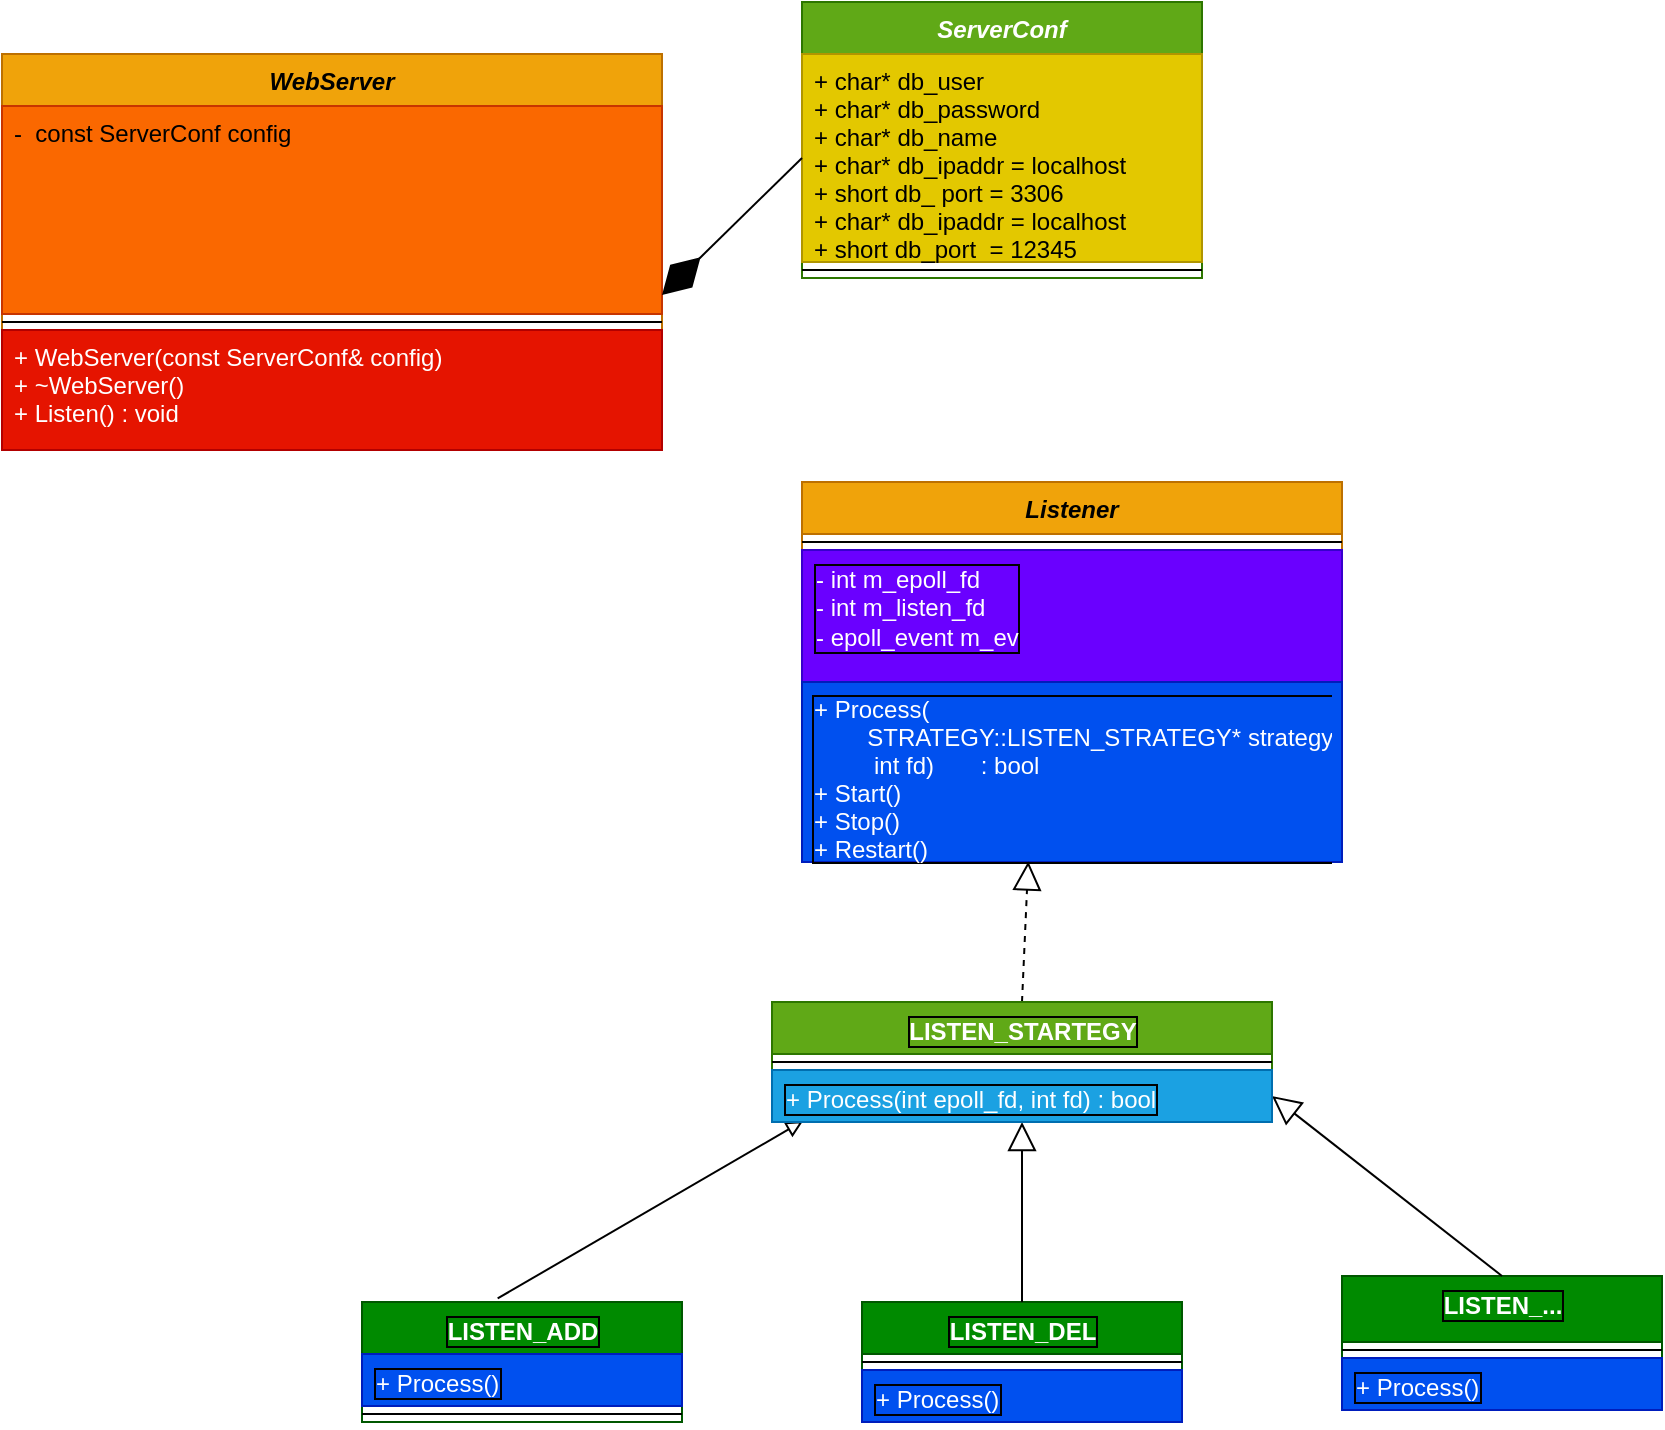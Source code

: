 <mxfile>
    <diagram id="rDH5jWo_x-GxzW24vils" name="第 1 页">
        <mxGraphModel dx="804" dy="647" grid="1" gridSize="10" guides="1" tooltips="1" connect="1" arrows="1" fold="1" page="1" pageScale="1" pageWidth="2339" pageHeight="3300" math="0" shadow="0">
            <root>
                <mxCell id="0"/>
                <mxCell id="1" parent="0"/>
                <mxCell id="2" value="WebServer&#10;" style="swimlane;fontStyle=3;align=center;verticalAlign=top;childLayout=stackLayout;horizontal=1;startSize=26;horizontalStack=0;resizeParent=1;resizeParentMax=0;resizeLast=0;collapsible=1;marginBottom=0;fillColor=#f0a30a;fontColor=#000000;strokeColor=#BD7000;" parent="1" vertex="1">
                    <mxGeometry x="350" y="456" width="330" height="198" as="geometry">
                        <mxRectangle x="70" y="90" width="90" height="26" as="alternateBounds"/>
                    </mxGeometry>
                </mxCell>
                <mxCell id="3" value="-  const ServerConf config&#10;" style="text;strokeColor=#C73500;fillColor=#fa6800;align=left;verticalAlign=top;spacingLeft=4;spacingRight=4;overflow=hidden;rotatable=0;points=[[0,0.5],[1,0.5]];portConstraint=eastwest;fontColor=#000000;" parent="2" vertex="1">
                    <mxGeometry y="26" width="330" height="104" as="geometry"/>
                </mxCell>
                <mxCell id="4" value="" style="line;strokeWidth=1;fillColor=none;align=left;verticalAlign=middle;spacingTop=-1;spacingLeft=3;spacingRight=3;rotatable=0;labelPosition=right;points=[];portConstraint=eastwest;" parent="2" vertex="1">
                    <mxGeometry y="130" width="330" height="8" as="geometry"/>
                </mxCell>
                <mxCell id="5" value="+ WebServer(const ServerConf&amp; config)&#10;+ ~WebServer()&#10;+ Listen() : void&#10;" style="text;strokeColor=#B20000;fillColor=#e51400;align=left;verticalAlign=top;spacingLeft=4;spacingRight=4;overflow=hidden;rotatable=0;points=[[0,0.5],[1,0.5]];portConstraint=eastwest;fontColor=#ffffff;" parent="2" vertex="1">
                    <mxGeometry y="138" width="330" height="60" as="geometry"/>
                </mxCell>
                <mxCell id="12" value="ServerConf" style="swimlane;fontStyle=3;align=center;verticalAlign=top;childLayout=stackLayout;horizontal=1;startSize=26;horizontalStack=0;resizeParent=1;resizeParentMax=0;resizeLast=0;collapsible=1;marginBottom=0;fillColor=#60a917;fontColor=#ffffff;strokeColor=#2D7600;" parent="1" vertex="1">
                    <mxGeometry x="750" y="430" width="200" height="138" as="geometry"/>
                </mxCell>
                <mxCell id="13" value="+ char* db_user&#10;+ char* db_password&#10;+ char* db_name&#10;+ char* db_ipaddr = localhost&#10;+ short db_ port = 3306&#10;+ char* db_ipaddr = localhost&#10;+ short db_port  = 12345&#10;" style="text;strokeColor=#B09500;fillColor=#e3c800;align=left;verticalAlign=top;spacingLeft=4;spacingRight=4;overflow=hidden;rotatable=0;points=[[0,0.5],[1,0.5]];portConstraint=eastwest;fontColor=#000000;" parent="12" vertex="1">
                    <mxGeometry y="26" width="200" height="104" as="geometry"/>
                </mxCell>
                <mxCell id="14" value="" style="line;strokeWidth=1;fillColor=none;align=left;verticalAlign=middle;spacingTop=-1;spacingLeft=3;spacingRight=3;rotatable=0;labelPosition=right;points=[];portConstraint=eastwest;" parent="12" vertex="1">
                    <mxGeometry y="130" width="200" height="8" as="geometry"/>
                </mxCell>
                <mxCell id="18" value="" style="endArrow=diamondThin;endFill=1;endSize=24;html=1;exitX=0;exitY=0.5;exitDx=0;exitDy=0;entryX=1;entryY=0.909;entryDx=0;entryDy=0;entryPerimeter=0;" parent="1" source="13" target="3" edge="1">
                    <mxGeometry width="160" relative="1" as="geometry">
                        <mxPoint x="680" y="690" as="sourcePoint"/>
                        <mxPoint x="680" y="509" as="targetPoint"/>
                        <Array as="points"/>
                    </mxGeometry>
                </mxCell>
                <mxCell id="23" value="Listener" style="swimlane;fontStyle=3;align=center;verticalAlign=top;childLayout=stackLayout;horizontal=1;startSize=26;horizontalStack=0;resizeParent=1;resizeParentMax=0;resizeLast=0;collapsible=1;marginBottom=0;fillColor=#f0a30a;fontColor=#000000;strokeColor=#BD7000;" vertex="1" parent="1">
                    <mxGeometry x="750" y="670" width="270" height="190" as="geometry"/>
                </mxCell>
                <mxCell id="25" value="" style="line;strokeWidth=1;fillColor=none;align=left;verticalAlign=middle;spacingTop=-1;spacingLeft=3;spacingRight=3;rotatable=0;labelPosition=right;points=[];portConstraint=eastwest;" vertex="1" parent="23">
                    <mxGeometry y="26" width="270" height="8" as="geometry"/>
                </mxCell>
                <mxCell id="24" value="- int m_epoll_fd&lt;br&gt;- int m_listen_fd&lt;br&gt;- epoll_event m_ev" style="text;align=left;verticalAlign=top;spacingLeft=4;spacingRight=4;overflow=hidden;rotatable=0;points=[[0,0.5],[1,0.5]];portConstraint=eastwest;whiteSpace=wrap;html=1;labelBackgroundColor=none;labelBorderColor=default;fillColor=#6a00ff;strokeColor=#3700CC;fontColor=#ffffff;" vertex="1" parent="23">
                    <mxGeometry y="34" width="270" height="66" as="geometry"/>
                </mxCell>
                <mxCell id="26" value="+ Process(&#10;        STRATEGY::LISTEN_STRATEGY* strategy,&#10;         int fd)       : bool&#10;+ Start()&#10;+ Stop()&#10;+ Restart()" style="text;strokeColor=#001DBC;fillColor=#0050ef;align=left;verticalAlign=top;spacingLeft=4;spacingRight=4;overflow=hidden;rotatable=0;points=[[0,0.5],[1,0.5]];portConstraint=eastwest;labelBorderColor=default;fontColor=#ffffff;" vertex="1" parent="23">
                    <mxGeometry y="100" width="270" height="90" as="geometry"/>
                </mxCell>
                <mxCell id="28" value="LISTEN_ADD" style="swimlane;fontStyle=1;align=center;verticalAlign=top;childLayout=stackLayout;horizontal=1;startSize=26;horizontalStack=0;resizeParent=1;resizeParentMax=0;resizeLast=0;collapsible=1;marginBottom=0;labelBackgroundColor=none;labelBorderColor=default;html=1;fillColor=#008a00;fontColor=#ffffff;strokeColor=#005700;" vertex="1" parent="1">
                    <mxGeometry x="530" y="1080" width="160" height="60" as="geometry"/>
                </mxCell>
                <mxCell id="31" value="+ Process()" style="text;strokeColor=#001DBC;fillColor=#0050ef;align=left;verticalAlign=top;spacingLeft=4;spacingRight=4;overflow=hidden;rotatable=0;points=[[0,0.5],[1,0.5]];portConstraint=eastwest;labelBackgroundColor=none;labelBorderColor=default;html=1;fontColor=#ffffff;" vertex="1" parent="28">
                    <mxGeometry y="26" width="160" height="26" as="geometry"/>
                </mxCell>
                <mxCell id="30" value="" style="line;strokeWidth=1;fillColor=none;align=left;verticalAlign=middle;spacingTop=-1;spacingLeft=3;spacingRight=3;rotatable=0;labelPosition=right;points=[];portConstraint=eastwest;labelBackgroundColor=none;labelBorderColor=default;html=1;" vertex="1" parent="28">
                    <mxGeometry y="52" width="160" height="8" as="geometry"/>
                </mxCell>
                <mxCell id="32" value="LISTEN_DEL" style="swimlane;fontStyle=1;align=center;verticalAlign=top;childLayout=stackLayout;horizontal=1;startSize=26;horizontalStack=0;resizeParent=1;resizeParentMax=0;resizeLast=0;collapsible=1;marginBottom=0;labelBackgroundColor=none;labelBorderColor=default;html=1;fillColor=#008a00;fontColor=#ffffff;strokeColor=#005700;" vertex="1" parent="1">
                    <mxGeometry x="780" y="1080" width="160" height="60" as="geometry"/>
                </mxCell>
                <mxCell id="34" value="" style="line;strokeWidth=1;fillColor=none;align=left;verticalAlign=middle;spacingTop=-1;spacingLeft=3;spacingRight=3;rotatable=0;labelPosition=right;points=[];portConstraint=eastwest;labelBackgroundColor=none;labelBorderColor=default;html=1;" vertex="1" parent="32">
                    <mxGeometry y="26" width="160" height="8" as="geometry"/>
                </mxCell>
                <mxCell id="35" value="+ Process()" style="text;strokeColor=#001DBC;fillColor=#0050ef;align=left;verticalAlign=top;spacingLeft=4;spacingRight=4;overflow=hidden;rotatable=0;points=[[0,0.5],[1,0.5]];portConstraint=eastwest;labelBackgroundColor=none;labelBorderColor=default;html=1;fontColor=#ffffff;" vertex="1" parent="32">
                    <mxGeometry y="34" width="160" height="26" as="geometry"/>
                </mxCell>
                <mxCell id="36" value="LISTEN_..." style="swimlane;fontStyle=1;align=center;verticalAlign=top;childLayout=stackLayout;horizontal=1;startSize=33;horizontalStack=0;resizeParent=1;resizeParentMax=0;resizeLast=0;collapsible=1;marginBottom=0;labelBackgroundColor=none;labelBorderColor=default;html=1;fillColor=#008a00;fontColor=#ffffff;strokeColor=#005700;" vertex="1" parent="1">
                    <mxGeometry x="1020" y="1067" width="160" height="67" as="geometry"/>
                </mxCell>
                <mxCell id="38" value="" style="line;strokeWidth=1;fillColor=none;align=left;verticalAlign=middle;spacingTop=-1;spacingLeft=3;spacingRight=3;rotatable=0;labelPosition=right;points=[];portConstraint=eastwest;labelBackgroundColor=none;labelBorderColor=default;html=1;" vertex="1" parent="36">
                    <mxGeometry y="33" width="160" height="8" as="geometry"/>
                </mxCell>
                <mxCell id="39" value="+ Process()" style="text;strokeColor=#001DBC;fillColor=#0050ef;align=left;verticalAlign=top;spacingLeft=4;spacingRight=4;overflow=hidden;rotatable=0;points=[[0,0.5],[1,0.5]];portConstraint=eastwest;labelBackgroundColor=none;labelBorderColor=default;html=1;fontColor=#ffffff;" vertex="1" parent="36">
                    <mxGeometry y="41" width="160" height="26" as="geometry"/>
                </mxCell>
                <mxCell id="42" value="" style="endArrow=block;endFill=0;html=1;exitX=0.424;exitY=-0.03;exitDx=0;exitDy=0;exitPerimeter=0;rounded=0;entryX=0.062;entryY=0.982;entryDx=0;entryDy=0;entryPerimeter=0;" edge="1" parent="1" source="28" target="66">
                    <mxGeometry width="160" relative="1" as="geometry">
                        <mxPoint x="720" y="700" as="sourcePoint"/>
                        <mxPoint x="790" y="955" as="targetPoint"/>
                    </mxGeometry>
                </mxCell>
                <mxCell id="44" value="" style="endArrow=block;endFill=0;endSize=12;html=1;exitX=0.5;exitY=0;exitDx=0;exitDy=0;entryX=1;entryY=0.5;entryDx=0;entryDy=0;" edge="1" parent="1" source="36" target="66">
                    <mxGeometry width="160" relative="1" as="geometry">
                        <mxPoint x="1040" y="730" as="sourcePoint"/>
                        <mxPoint x="941.68" y="970" as="targetPoint"/>
                    </mxGeometry>
                </mxCell>
                <mxCell id="45" value="" style="endArrow=block;endFill=0;endSize=12;html=1;rounded=0;exitX=0.5;exitY=0;exitDx=0;exitDy=0;" edge="1" parent="1" source="32" target="66">
                    <mxGeometry width="160" relative="1" as="geometry">
                        <mxPoint x="920" y="790" as="sourcePoint"/>
                        <mxPoint x="876.4" y="972.01" as="targetPoint"/>
                    </mxGeometry>
                </mxCell>
                <mxCell id="51" value="" style="endArrow=block;dashed=1;endFill=0;endSize=12;html=1;rounded=0;entryX=0.419;entryY=0.997;entryDx=0;entryDy=0;entryPerimeter=0;exitX=0.5;exitY=0;exitDx=0;exitDy=0;" edge="1" parent="1" source="64" target="26">
                    <mxGeometry width="160" relative="1" as="geometry">
                        <mxPoint x="880" y="1040" as="sourcePoint"/>
                        <mxPoint x="1000" y="980" as="targetPoint"/>
                    </mxGeometry>
                </mxCell>
                <mxCell id="64" value="LISTEN_STARTEGY" style="swimlane;fontStyle=1;align=center;verticalAlign=top;childLayout=stackLayout;horizontal=1;startSize=26;horizontalStack=0;resizeParent=1;resizeParentMax=0;resizeLast=0;collapsible=1;marginBottom=0;labelBackgroundColor=none;labelBorderColor=default;html=1;fillColor=#60a917;fontColor=#ffffff;strokeColor=#2D7600;" vertex="1" parent="1">
                    <mxGeometry x="735" y="930" width="250" height="60" as="geometry"/>
                </mxCell>
                <mxCell id="65" value="" style="line;strokeWidth=1;fillColor=none;align=left;verticalAlign=middle;spacingTop=-1;spacingLeft=3;spacingRight=3;rotatable=0;labelPosition=right;points=[];portConstraint=eastwest;labelBackgroundColor=none;labelBorderColor=default;html=1;" vertex="1" parent="64">
                    <mxGeometry y="26" width="250" height="8" as="geometry"/>
                </mxCell>
                <mxCell id="66" value="+ Process(int epoll_fd, int fd) : bool" style="text;strokeColor=#006EAF;fillColor=#1ba1e2;align=left;verticalAlign=top;spacingLeft=4;spacingRight=4;overflow=hidden;rotatable=0;points=[[0,0.5],[1,0.5]];portConstraint=eastwest;labelBackgroundColor=none;labelBorderColor=default;html=1;fontColor=#ffffff;" vertex="1" parent="64">
                    <mxGeometry y="34" width="250" height="26" as="geometry"/>
                </mxCell>
            </root>
        </mxGraphModel>
    </diagram>
</mxfile>